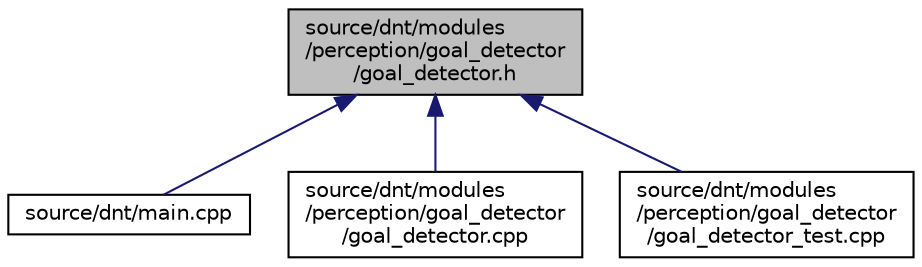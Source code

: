 digraph "source/dnt/modules/perception/goal_detector/goal_detector.h"
{
  edge [fontname="Helvetica",fontsize="10",labelfontname="Helvetica",labelfontsize="10"];
  node [fontname="Helvetica",fontsize="10",shape=record];
  Node45 [label="source/dnt/modules\l/perception/goal_detector\l/goal_detector.h",height=0.2,width=0.4,color="black", fillcolor="grey75", style="filled", fontcolor="black"];
  Node45 -> Node46 [dir="back",color="midnightblue",fontsize="10",style="solid",fontname="Helvetica"];
  Node46 [label="source/dnt/main.cpp",height=0.2,width=0.4,color="black", fillcolor="white", style="filled",URL="$dnt_2main_8cpp.html"];
  Node45 -> Node47 [dir="back",color="midnightblue",fontsize="10",style="solid",fontname="Helvetica"];
  Node47 [label="source/dnt/modules\l/perception/goal_detector\l/goal_detector.cpp",height=0.2,width=0.4,color="black", fillcolor="white", style="filled",URL="$goal__detector_8cpp.html"];
  Node45 -> Node48 [dir="back",color="midnightblue",fontsize="10",style="solid",fontname="Helvetica"];
  Node48 [label="source/dnt/modules\l/perception/goal_detector\l/goal_detector_test.cpp",height=0.2,width=0.4,color="black", fillcolor="white", style="filled",URL="$goal__detector__test_8cpp.html"];
}
